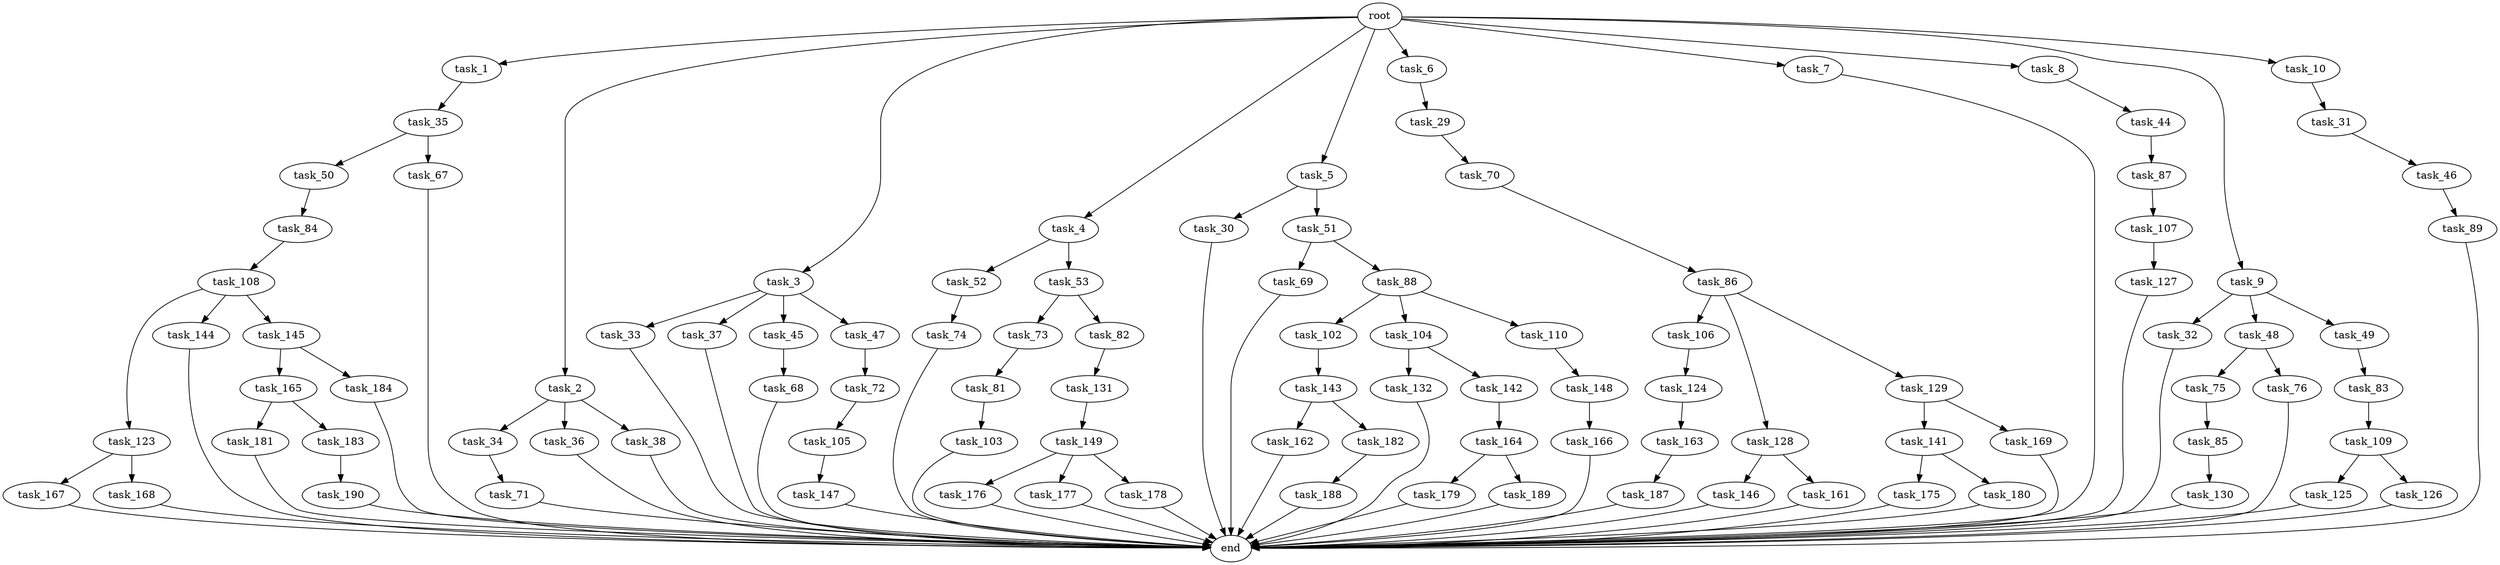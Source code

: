 digraph G {
  root [size="0.000000"];
  task_1 [size="102.400000"];
  task_2 [size="102.400000"];
  task_3 [size="102.400000"];
  task_4 [size="102.400000"];
  task_5 [size="102.400000"];
  task_6 [size="102.400000"];
  task_7 [size="102.400000"];
  task_8 [size="102.400000"];
  task_9 [size="102.400000"];
  task_10 [size="102.400000"];
  task_29 [size="30923764531.200001"];
  task_30 [size="3435973836.800000"];
  task_31 [size="3435973836.800000"];
  task_32 [size="21474836480.000000"];
  task_33 [size="85899345920.000000"];
  task_34 [size="42090679500.800003"];
  task_35 [size="7730941132.800000"];
  task_36 [size="42090679500.800003"];
  task_37 [size="85899345920.000000"];
  task_38 [size="42090679500.800003"];
  task_44 [size="85899345920.000000"];
  task_45 [size="85899345920.000000"];
  task_46 [size="3435973836.800000"];
  task_47 [size="85899345920.000000"];
  task_48 [size="21474836480.000000"];
  task_49 [size="21474836480.000000"];
  task_50 [size="13743895347.200001"];
  task_51 [size="3435973836.800000"];
  task_52 [size="3435973836.800000"];
  task_53 [size="3435973836.800000"];
  task_67 [size="13743895347.200001"];
  task_68 [size="54975581388.800003"];
  task_69 [size="54975581388.800003"];
  task_70 [size="7730941132.800000"];
  task_71 [size="21474836480.000000"];
  task_72 [size="21474836480.000000"];
  task_73 [size="85899345920.000000"];
  task_74 [size="13743895347.200001"];
  task_75 [size="3435973836.800000"];
  task_76 [size="3435973836.800000"];
  task_81 [size="54975581388.800003"];
  task_82 [size="85899345920.000000"];
  task_83 [size="3435973836.800000"];
  task_84 [size="54975581388.800003"];
  task_85 [size="21474836480.000000"];
  task_86 [size="3435973836.800000"];
  task_87 [size="69578470195.199997"];
  task_88 [size="54975581388.800003"];
  task_89 [size="85899345920.000000"];
  task_102 [size="13743895347.200001"];
  task_103 [size="54975581388.800003"];
  task_104 [size="13743895347.200001"];
  task_105 [size="69578470195.199997"];
  task_106 [size="54975581388.800003"];
  task_107 [size="7730941132.800000"];
  task_108 [size="30923764531.200001"];
  task_109 [size="7730941132.800000"];
  task_110 [size="13743895347.200001"];
  task_123 [size="21474836480.000000"];
  task_124 [size="3435973836.800000"];
  task_125 [size="54975581388.800003"];
  task_126 [size="54975581388.800003"];
  task_127 [size="13743895347.200001"];
  task_128 [size="54975581388.800003"];
  task_129 [size="54975581388.800003"];
  task_130 [size="3435973836.800000"];
  task_131 [size="3435973836.800000"];
  task_132 [size="42090679500.800003"];
  task_141 [size="13743895347.200001"];
  task_142 [size="42090679500.800003"];
  task_143 [size="3435973836.800000"];
  task_144 [size="21474836480.000000"];
  task_145 [size="21474836480.000000"];
  task_146 [size="69578470195.199997"];
  task_147 [size="30923764531.200001"];
  task_148 [size="42090679500.800003"];
  task_149 [size="69578470195.199997"];
  task_161 [size="69578470195.199997"];
  task_162 [size="21474836480.000000"];
  task_163 [size="13743895347.200001"];
  task_164 [size="69578470195.199997"];
  task_165 [size="3435973836.800000"];
  task_166 [size="30923764531.200001"];
  task_167 [size="7730941132.800000"];
  task_168 [size="7730941132.800000"];
  task_169 [size="13743895347.200001"];
  task_175 [size="54975581388.800003"];
  task_176 [size="7730941132.800000"];
  task_177 [size="7730941132.800000"];
  task_178 [size="7730941132.800000"];
  task_179 [size="42090679500.800003"];
  task_180 [size="54975581388.800003"];
  task_181 [size="21474836480.000000"];
  task_182 [size="21474836480.000000"];
  task_183 [size="21474836480.000000"];
  task_184 [size="3435973836.800000"];
  task_187 [size="85899345920.000000"];
  task_188 [size="30923764531.200001"];
  task_189 [size="42090679500.800003"];
  task_190 [size="13743895347.200001"];
  end [size="0.000000"];

  root -> task_1 [size="1.000000"];
  root -> task_2 [size="1.000000"];
  root -> task_3 [size="1.000000"];
  root -> task_4 [size="1.000000"];
  root -> task_5 [size="1.000000"];
  root -> task_6 [size="1.000000"];
  root -> task_7 [size="1.000000"];
  root -> task_8 [size="1.000000"];
  root -> task_9 [size="1.000000"];
  root -> task_10 [size="1.000000"];
  task_1 -> task_35 [size="75497472.000000"];
  task_2 -> task_34 [size="411041792.000000"];
  task_2 -> task_36 [size="411041792.000000"];
  task_2 -> task_38 [size="411041792.000000"];
  task_3 -> task_33 [size="838860800.000000"];
  task_3 -> task_37 [size="838860800.000000"];
  task_3 -> task_45 [size="838860800.000000"];
  task_3 -> task_47 [size="838860800.000000"];
  task_4 -> task_52 [size="33554432.000000"];
  task_4 -> task_53 [size="33554432.000000"];
  task_5 -> task_30 [size="33554432.000000"];
  task_5 -> task_51 [size="33554432.000000"];
  task_6 -> task_29 [size="301989888.000000"];
  task_7 -> end [size="1.000000"];
  task_8 -> task_44 [size="838860800.000000"];
  task_9 -> task_32 [size="209715200.000000"];
  task_9 -> task_48 [size="209715200.000000"];
  task_9 -> task_49 [size="209715200.000000"];
  task_10 -> task_31 [size="33554432.000000"];
  task_29 -> task_70 [size="75497472.000000"];
  task_30 -> end [size="1.000000"];
  task_31 -> task_46 [size="33554432.000000"];
  task_32 -> end [size="1.000000"];
  task_33 -> end [size="1.000000"];
  task_34 -> task_71 [size="209715200.000000"];
  task_35 -> task_50 [size="134217728.000000"];
  task_35 -> task_67 [size="134217728.000000"];
  task_36 -> end [size="1.000000"];
  task_37 -> end [size="1.000000"];
  task_38 -> end [size="1.000000"];
  task_44 -> task_87 [size="679477248.000000"];
  task_45 -> task_68 [size="536870912.000000"];
  task_46 -> task_89 [size="838860800.000000"];
  task_47 -> task_72 [size="209715200.000000"];
  task_48 -> task_75 [size="33554432.000000"];
  task_48 -> task_76 [size="33554432.000000"];
  task_49 -> task_83 [size="33554432.000000"];
  task_50 -> task_84 [size="536870912.000000"];
  task_51 -> task_69 [size="536870912.000000"];
  task_51 -> task_88 [size="536870912.000000"];
  task_52 -> task_74 [size="134217728.000000"];
  task_53 -> task_73 [size="838860800.000000"];
  task_53 -> task_82 [size="838860800.000000"];
  task_67 -> end [size="1.000000"];
  task_68 -> end [size="1.000000"];
  task_69 -> end [size="1.000000"];
  task_70 -> task_86 [size="33554432.000000"];
  task_71 -> end [size="1.000000"];
  task_72 -> task_105 [size="679477248.000000"];
  task_73 -> task_81 [size="536870912.000000"];
  task_74 -> end [size="1.000000"];
  task_75 -> task_85 [size="209715200.000000"];
  task_76 -> end [size="1.000000"];
  task_81 -> task_103 [size="536870912.000000"];
  task_82 -> task_131 [size="33554432.000000"];
  task_83 -> task_109 [size="75497472.000000"];
  task_84 -> task_108 [size="301989888.000000"];
  task_85 -> task_130 [size="33554432.000000"];
  task_86 -> task_106 [size="536870912.000000"];
  task_86 -> task_128 [size="536870912.000000"];
  task_86 -> task_129 [size="536870912.000000"];
  task_87 -> task_107 [size="75497472.000000"];
  task_88 -> task_102 [size="134217728.000000"];
  task_88 -> task_104 [size="134217728.000000"];
  task_88 -> task_110 [size="134217728.000000"];
  task_89 -> end [size="1.000000"];
  task_102 -> task_143 [size="33554432.000000"];
  task_103 -> end [size="1.000000"];
  task_104 -> task_132 [size="411041792.000000"];
  task_104 -> task_142 [size="411041792.000000"];
  task_105 -> task_147 [size="301989888.000000"];
  task_106 -> task_124 [size="33554432.000000"];
  task_107 -> task_127 [size="134217728.000000"];
  task_108 -> task_123 [size="209715200.000000"];
  task_108 -> task_144 [size="209715200.000000"];
  task_108 -> task_145 [size="209715200.000000"];
  task_109 -> task_125 [size="536870912.000000"];
  task_109 -> task_126 [size="536870912.000000"];
  task_110 -> task_148 [size="411041792.000000"];
  task_123 -> task_167 [size="75497472.000000"];
  task_123 -> task_168 [size="75497472.000000"];
  task_124 -> task_163 [size="134217728.000000"];
  task_125 -> end [size="1.000000"];
  task_126 -> end [size="1.000000"];
  task_127 -> end [size="1.000000"];
  task_128 -> task_146 [size="679477248.000000"];
  task_128 -> task_161 [size="679477248.000000"];
  task_129 -> task_141 [size="134217728.000000"];
  task_129 -> task_169 [size="134217728.000000"];
  task_130 -> end [size="1.000000"];
  task_131 -> task_149 [size="679477248.000000"];
  task_132 -> end [size="1.000000"];
  task_141 -> task_175 [size="536870912.000000"];
  task_141 -> task_180 [size="536870912.000000"];
  task_142 -> task_164 [size="679477248.000000"];
  task_143 -> task_162 [size="209715200.000000"];
  task_143 -> task_182 [size="209715200.000000"];
  task_144 -> end [size="1.000000"];
  task_145 -> task_165 [size="33554432.000000"];
  task_145 -> task_184 [size="33554432.000000"];
  task_146 -> end [size="1.000000"];
  task_147 -> end [size="1.000000"];
  task_148 -> task_166 [size="301989888.000000"];
  task_149 -> task_176 [size="75497472.000000"];
  task_149 -> task_177 [size="75497472.000000"];
  task_149 -> task_178 [size="75497472.000000"];
  task_161 -> end [size="1.000000"];
  task_162 -> end [size="1.000000"];
  task_163 -> task_187 [size="838860800.000000"];
  task_164 -> task_179 [size="411041792.000000"];
  task_164 -> task_189 [size="411041792.000000"];
  task_165 -> task_181 [size="209715200.000000"];
  task_165 -> task_183 [size="209715200.000000"];
  task_166 -> end [size="1.000000"];
  task_167 -> end [size="1.000000"];
  task_168 -> end [size="1.000000"];
  task_169 -> end [size="1.000000"];
  task_175 -> end [size="1.000000"];
  task_176 -> end [size="1.000000"];
  task_177 -> end [size="1.000000"];
  task_178 -> end [size="1.000000"];
  task_179 -> end [size="1.000000"];
  task_180 -> end [size="1.000000"];
  task_181 -> end [size="1.000000"];
  task_182 -> task_188 [size="301989888.000000"];
  task_183 -> task_190 [size="134217728.000000"];
  task_184 -> end [size="1.000000"];
  task_187 -> end [size="1.000000"];
  task_188 -> end [size="1.000000"];
  task_189 -> end [size="1.000000"];
  task_190 -> end [size="1.000000"];
}

